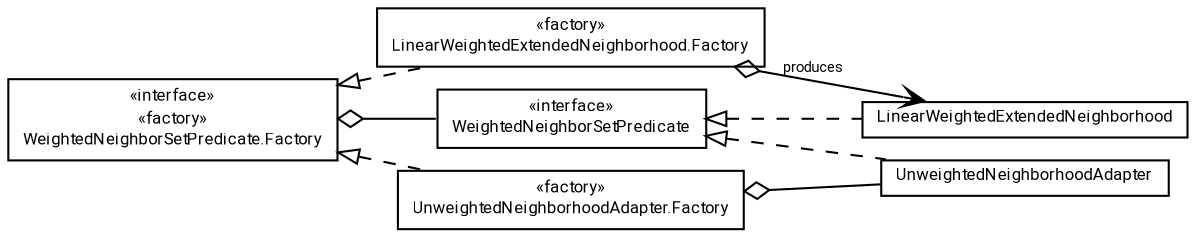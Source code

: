 #!/usr/local/bin/dot
#
# Class diagram 
# Generated by UMLGraph version R5_7_2-60-g0e99a6 (http://www.spinellis.gr/umlgraph/)
#

digraph G {
	graph [fontnames="svg"]
	edge [fontname="Roboto",fontsize=7,labelfontname="Roboto",labelfontsize=7,color="black"];
	node [fontname="Roboto",fontcolor="black",fontsize=8,shape=plaintext,margin=0,width=0,height=0];
	nodesep=0.15;
	ranksep=0.25;
	rankdir=LR;
	// de.lmu.ifi.dbs.elki.algorithm.outlier.spatial.neighborhood.weighted.LinearWeightedExtendedNeighborhood
	c776609 [label=<<table title="de.lmu.ifi.dbs.elki.algorithm.outlier.spatial.neighborhood.weighted.LinearWeightedExtendedNeighborhood" border="0" cellborder="1" cellspacing="0" cellpadding="2" href="LinearWeightedExtendedNeighborhood.html" target="_parent">
		<tr><td><table border="0" cellspacing="0" cellpadding="1">
		<tr><td align="center" balign="center"> <font face="Roboto">LinearWeightedExtendedNeighborhood</font> </td></tr>
		</table></td></tr>
		</table>>, URL="LinearWeightedExtendedNeighborhood.html"];
	// de.lmu.ifi.dbs.elki.algorithm.outlier.spatial.neighborhood.weighted.LinearWeightedExtendedNeighborhood.Factory<O>
	c776610 [label=<<table title="de.lmu.ifi.dbs.elki.algorithm.outlier.spatial.neighborhood.weighted.LinearWeightedExtendedNeighborhood.Factory" border="0" cellborder="1" cellspacing="0" cellpadding="2" href="LinearWeightedExtendedNeighborhood.Factory.html" target="_parent">
		<tr><td><table border="0" cellspacing="0" cellpadding="1">
		<tr><td align="center" balign="center"> &#171;factory&#187; </td></tr>
		<tr><td align="center" balign="center"> <font face="Roboto">LinearWeightedExtendedNeighborhood.Factory</font> </td></tr>
		</table></td></tr>
		</table>>, URL="LinearWeightedExtendedNeighborhood.Factory.html"];
	// de.lmu.ifi.dbs.elki.algorithm.outlier.spatial.neighborhood.weighted.UnweightedNeighborhoodAdapter
	c776612 [label=<<table title="de.lmu.ifi.dbs.elki.algorithm.outlier.spatial.neighborhood.weighted.UnweightedNeighborhoodAdapter" border="0" cellborder="1" cellspacing="0" cellpadding="2" href="UnweightedNeighborhoodAdapter.html" target="_parent">
		<tr><td><table border="0" cellspacing="0" cellpadding="1">
		<tr><td align="center" balign="center"> <font face="Roboto">UnweightedNeighborhoodAdapter</font> </td></tr>
		</table></td></tr>
		</table>>, URL="UnweightedNeighborhoodAdapter.html"];
	// de.lmu.ifi.dbs.elki.algorithm.outlier.spatial.neighborhood.weighted.UnweightedNeighborhoodAdapter.Factory<O>
	c776613 [label=<<table title="de.lmu.ifi.dbs.elki.algorithm.outlier.spatial.neighborhood.weighted.UnweightedNeighborhoodAdapter.Factory" border="0" cellborder="1" cellspacing="0" cellpadding="2" href="UnweightedNeighborhoodAdapter.Factory.html" target="_parent">
		<tr><td><table border="0" cellspacing="0" cellpadding="1">
		<tr><td align="center" balign="center"> &#171;factory&#187; </td></tr>
		<tr><td align="center" balign="center"> <font face="Roboto">UnweightedNeighborhoodAdapter.Factory</font> </td></tr>
		</table></td></tr>
		</table>>, URL="UnweightedNeighborhoodAdapter.Factory.html"];
	// de.lmu.ifi.dbs.elki.algorithm.outlier.spatial.neighborhood.weighted.WeightedNeighborSetPredicate
	c776615 [label=<<table title="de.lmu.ifi.dbs.elki.algorithm.outlier.spatial.neighborhood.weighted.WeightedNeighborSetPredicate" border="0" cellborder="1" cellspacing="0" cellpadding="2" href="WeightedNeighborSetPredicate.html" target="_parent">
		<tr><td><table border="0" cellspacing="0" cellpadding="1">
		<tr><td align="center" balign="center"> &#171;interface&#187; </td></tr>
		<tr><td align="center" balign="center"> <font face="Roboto">WeightedNeighborSetPredicate</font> </td></tr>
		</table></td></tr>
		</table>>, URL="WeightedNeighborSetPredicate.html"];
	// de.lmu.ifi.dbs.elki.algorithm.outlier.spatial.neighborhood.weighted.WeightedNeighborSetPredicate.Factory<O>
	c776616 [label=<<table title="de.lmu.ifi.dbs.elki.algorithm.outlier.spatial.neighborhood.weighted.WeightedNeighborSetPredicate.Factory" border="0" cellborder="1" cellspacing="0" cellpadding="2" href="WeightedNeighborSetPredicate.Factory.html" target="_parent">
		<tr><td><table border="0" cellspacing="0" cellpadding="1">
		<tr><td align="center" balign="center"> &#171;interface&#187; </td></tr>
		<tr><td align="center" balign="center"> &#171;factory&#187; </td></tr>
		<tr><td align="center" balign="center"> <font face="Roboto">WeightedNeighborSetPredicate.Factory</font> </td></tr>
		</table></td></tr>
		</table>>, URL="WeightedNeighborSetPredicate.Factory.html"];
	// de.lmu.ifi.dbs.elki.algorithm.outlier.spatial.neighborhood.weighted.LinearWeightedExtendedNeighborhood implements de.lmu.ifi.dbs.elki.algorithm.outlier.spatial.neighborhood.weighted.WeightedNeighborSetPredicate
	c776615 -> c776609 [arrowtail=empty,style=dashed,dir=back,weight=9];
	// de.lmu.ifi.dbs.elki.algorithm.outlier.spatial.neighborhood.weighted.LinearWeightedExtendedNeighborhood.Factory<O> implements de.lmu.ifi.dbs.elki.algorithm.outlier.spatial.neighborhood.weighted.WeightedNeighborSetPredicate.Factory<O>
	c776616 -> c776610 [arrowtail=empty,style=dashed,dir=back,weight=9];
	// de.lmu.ifi.dbs.elki.algorithm.outlier.spatial.neighborhood.weighted.LinearWeightedExtendedNeighborhood.Factory<O> navhas de.lmu.ifi.dbs.elki.algorithm.outlier.spatial.neighborhood.weighted.LinearWeightedExtendedNeighborhood
	c776610 -> c776609 [arrowhead=open,arrowtail=ediamond,dir=both,weight=3,label="produces"];
	// de.lmu.ifi.dbs.elki.algorithm.outlier.spatial.neighborhood.weighted.UnweightedNeighborhoodAdapter implements de.lmu.ifi.dbs.elki.algorithm.outlier.spatial.neighborhood.weighted.WeightedNeighborSetPredicate
	c776615 -> c776612 [arrowtail=empty,style=dashed,dir=back,weight=9];
	// de.lmu.ifi.dbs.elki.algorithm.outlier.spatial.neighborhood.weighted.UnweightedNeighborhoodAdapter.Factory<O> implements de.lmu.ifi.dbs.elki.algorithm.outlier.spatial.neighborhood.weighted.WeightedNeighborSetPredicate.Factory<O>
	c776616 -> c776613 [arrowtail=empty,style=dashed,dir=back,weight=9];
	// de.lmu.ifi.dbs.elki.algorithm.outlier.spatial.neighborhood.weighted.UnweightedNeighborhoodAdapter.Factory<O> has de.lmu.ifi.dbs.elki.algorithm.outlier.spatial.neighborhood.weighted.UnweightedNeighborhoodAdapter
	c776613 -> c776612 [arrowhead=none,arrowtail=ediamond,dir=back,weight=4];
	// de.lmu.ifi.dbs.elki.algorithm.outlier.spatial.neighborhood.weighted.WeightedNeighborSetPredicate.Factory<O> has de.lmu.ifi.dbs.elki.algorithm.outlier.spatial.neighborhood.weighted.WeightedNeighborSetPredicate
	c776616 -> c776615 [arrowhead=none,arrowtail=ediamond,dir=back,weight=4];
}

